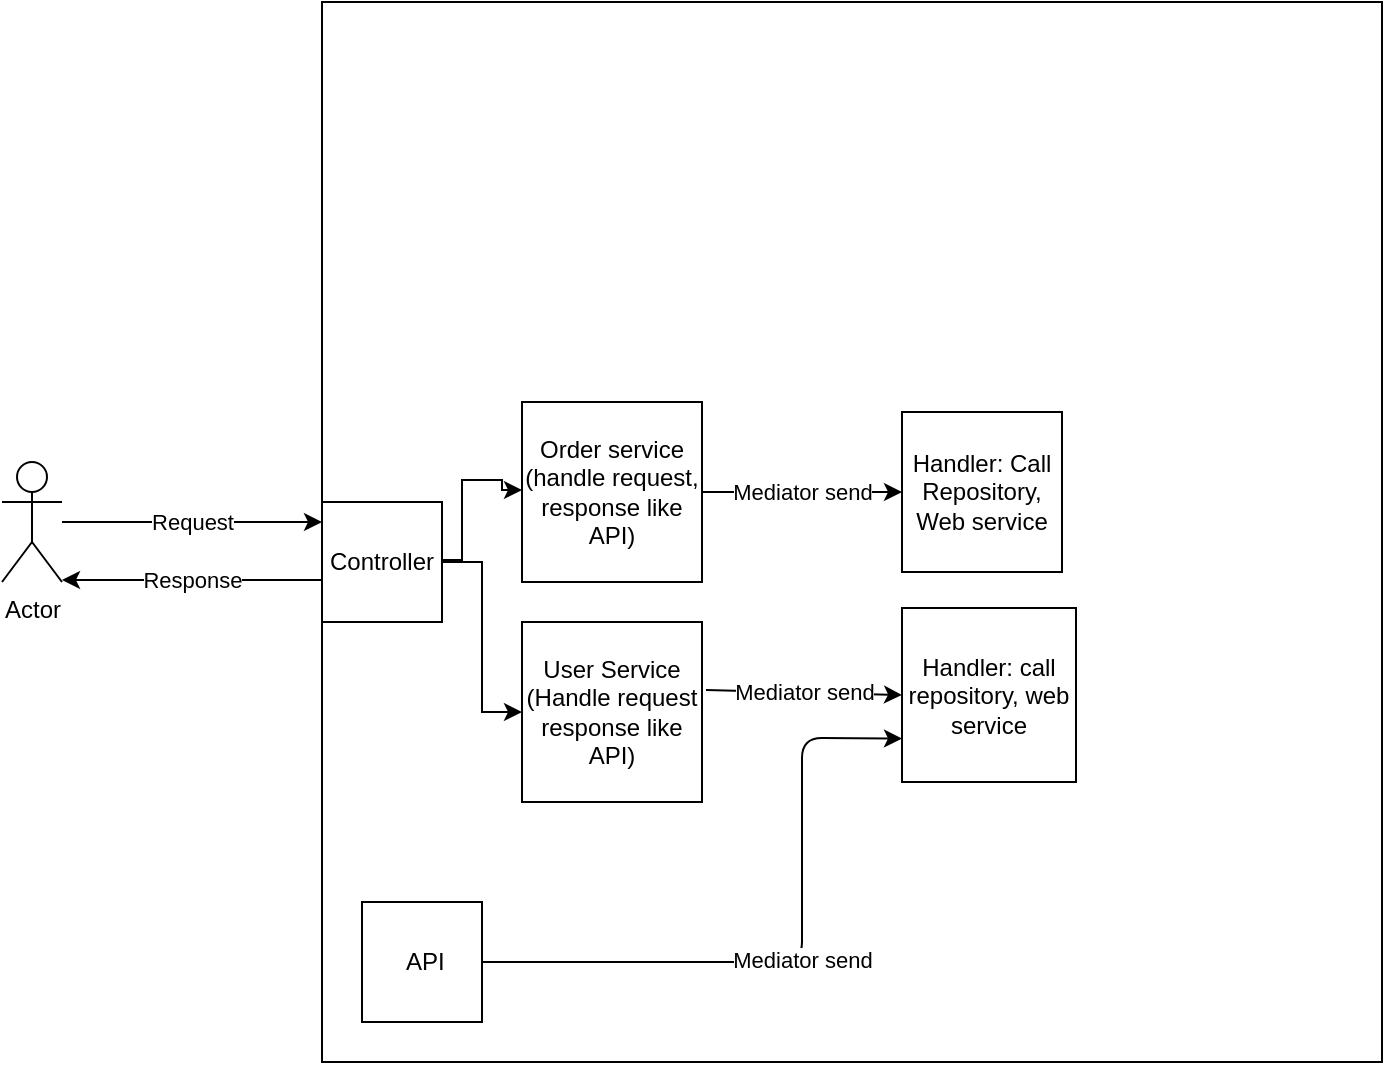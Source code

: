 <mxfile version="14.6.1" type="github">
  <diagram id="XwHNrx_ZssR2MpgmqnIo" name="Page-1">
    <mxGraphModel dx="946" dy="1632" grid="1" gridSize="10" guides="1" tooltips="1" connect="1" arrows="1" fold="1" page="1" pageScale="1" pageWidth="850" pageHeight="1100" math="0" shadow="0">
      <root>
        <mxCell id="0" />
        <mxCell id="1" parent="0" />
        <mxCell id="V2IuafMHqfVMnWYM7nra-3" value="Actor" style="shape=umlActor;verticalLabelPosition=bottom;verticalAlign=top;html=1;outlineConnect=0;" vertex="1" parent="1">
          <mxGeometry x="40" y="170" width="30" height="60" as="geometry" />
        </mxCell>
        <mxCell id="V2IuafMHqfVMnWYM7nra-4" value="Request" style="endArrow=classic;html=1;" edge="1" parent="1">
          <mxGeometry width="50" height="50" relative="1" as="geometry">
            <mxPoint x="70" y="200" as="sourcePoint" />
            <mxPoint x="200" y="200" as="targetPoint" />
          </mxGeometry>
        </mxCell>
        <mxCell id="V2IuafMHqfVMnWYM7nra-5" value="" style="whiteSpace=wrap;html=1;aspect=fixed;fillColor=none;" vertex="1" parent="1">
          <mxGeometry x="200" y="-60" width="530" height="530" as="geometry" />
        </mxCell>
        <mxCell id="V2IuafMHqfVMnWYM7nra-6" value="Response" style="endArrow=classic;html=1;entryX=1;entryY=1;entryDx=0;entryDy=0;entryPerimeter=0;" edge="1" parent="1">
          <mxGeometry width="50" height="50" relative="1" as="geometry">
            <mxPoint x="200" y="229" as="sourcePoint" />
            <mxPoint x="70" y="229" as="targetPoint" />
          </mxGeometry>
        </mxCell>
        <mxCell id="V2IuafMHqfVMnWYM7nra-16" value="" style="edgeStyle=orthogonalEdgeStyle;rounded=0;orthogonalLoop=1;jettySize=auto;html=1;" edge="1" parent="1" source="V2IuafMHqfVMnWYM7nra-7" target="V2IuafMHqfVMnWYM7nra-9">
          <mxGeometry relative="1" as="geometry" />
        </mxCell>
        <mxCell id="V2IuafMHqfVMnWYM7nra-17" value="" style="edgeStyle=orthogonalEdgeStyle;rounded=0;orthogonalLoop=1;jettySize=auto;html=1;entryX=0;entryY=0.5;entryDx=0;entryDy=0;" edge="1" parent="1">
          <mxGeometry relative="1" as="geometry">
            <mxPoint x="260" y="219" as="sourcePoint" />
            <mxPoint x="300" y="184" as="targetPoint" />
            <Array as="points">
              <mxPoint x="270" y="219" />
              <mxPoint x="270" y="179" />
              <mxPoint x="290" y="179" />
              <mxPoint x="290" y="184" />
            </Array>
          </mxGeometry>
        </mxCell>
        <mxCell id="V2IuafMHqfVMnWYM7nra-7" value="Controller" style="whiteSpace=wrap;html=1;aspect=fixed;fillColor=none;" vertex="1" parent="1">
          <mxGeometry x="200" y="190" width="60" height="60" as="geometry" />
        </mxCell>
        <mxCell id="V2IuafMHqfVMnWYM7nra-8" value="Order service&lt;br&gt;(handle request, response like API)" style="whiteSpace=wrap;html=1;aspect=fixed;fillColor=none;" vertex="1" parent="1">
          <mxGeometry x="300" y="140" width="90" height="90" as="geometry" />
        </mxCell>
        <mxCell id="V2IuafMHqfVMnWYM7nra-9" value="User Service&lt;br&gt;(Handle request response like API)" style="whiteSpace=wrap;html=1;aspect=fixed;fillColor=none;" vertex="1" parent="1">
          <mxGeometry x="300" y="250" width="90" height="90" as="geometry" />
        </mxCell>
        <mxCell id="V2IuafMHqfVMnWYM7nra-10" value="Handler: Call Repository, Web service" style="whiteSpace=wrap;html=1;aspect=fixed;fillColor=none;" vertex="1" parent="1">
          <mxGeometry x="490" y="145" width="80" height="80" as="geometry" />
        </mxCell>
        <mxCell id="V2IuafMHqfVMnWYM7nra-11" value="Mediator send" style="endArrow=classic;html=1;exitX=1;exitY=0.5;exitDx=0;exitDy=0;entryX=0;entryY=0.5;entryDx=0;entryDy=0;" edge="1" parent="1" source="V2IuafMHqfVMnWYM7nra-8" target="V2IuafMHqfVMnWYM7nra-10">
          <mxGeometry width="50" height="50" relative="1" as="geometry">
            <mxPoint x="400" y="210" as="sourcePoint" />
            <mxPoint x="450" y="160" as="targetPoint" />
          </mxGeometry>
        </mxCell>
        <mxCell id="V2IuafMHqfVMnWYM7nra-12" value="Mediator send" style="endArrow=classic;html=1;entryX=0;entryY=0.5;entryDx=0;entryDy=0;" edge="1" parent="1" target="V2IuafMHqfVMnWYM7nra-13">
          <mxGeometry width="50" height="50" relative="1" as="geometry">
            <mxPoint x="392" y="284" as="sourcePoint" />
            <mxPoint x="500" y="195" as="targetPoint" />
          </mxGeometry>
        </mxCell>
        <mxCell id="V2IuafMHqfVMnWYM7nra-13" value="Handler: call repository, web service" style="whiteSpace=wrap;html=1;aspect=fixed;fillColor=none;" vertex="1" parent="1">
          <mxGeometry x="490" y="243" width="87" height="87" as="geometry" />
        </mxCell>
        <mxCell id="V2IuafMHqfVMnWYM7nra-14" value="&amp;nbsp;API" style="whiteSpace=wrap;html=1;aspect=fixed;fillColor=none;" vertex="1" parent="1">
          <mxGeometry x="220" y="390" width="60" height="60" as="geometry" />
        </mxCell>
        <mxCell id="V2IuafMHqfVMnWYM7nra-15" value="Mediator send" style="endArrow=classic;html=1;exitX=1;exitY=0.5;exitDx=0;exitDy=0;entryX=0;entryY=0.75;entryDx=0;entryDy=0;" edge="1" parent="1" source="V2IuafMHqfVMnWYM7nra-14" target="V2IuafMHqfVMnWYM7nra-13">
          <mxGeometry width="50" height="50" relative="1" as="geometry">
            <mxPoint x="400" y="240" as="sourcePoint" />
            <mxPoint x="450" y="190" as="targetPoint" />
            <Array as="points">
              <mxPoint x="440" y="420" />
              <mxPoint x="440" y="308" />
            </Array>
          </mxGeometry>
        </mxCell>
      </root>
    </mxGraphModel>
  </diagram>
</mxfile>
